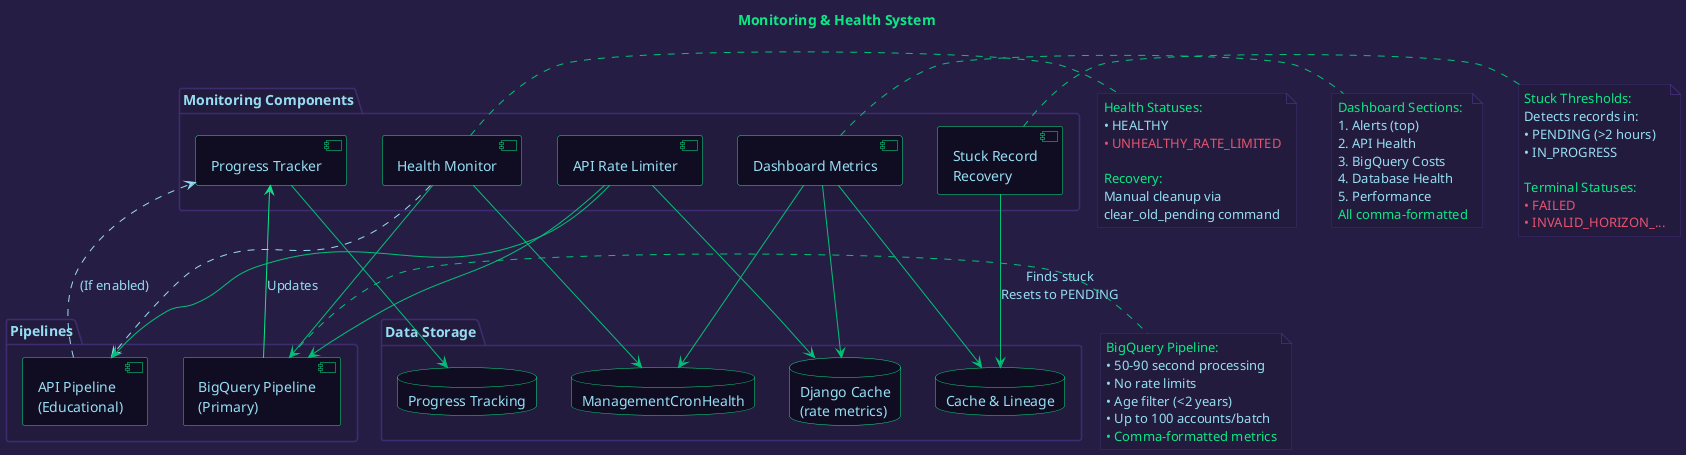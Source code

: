 @startuml 05_monitoring_system

skinparam backgroundColor #261D45
skinparam defaultFontColor #96DDF2

skinparam component {
  BackgroundColor #100D23
  BorderColor #0BE784
  FontColor #96DDF2
  ArrowColor #01C176
}

skinparam database {
  BackgroundColor #100D23
  BorderColor #0BE784
  FontColor #96DDF2
}

skinparam package {
  BackgroundColor #231B3D
  BorderColor #3f2c70
  FontColor #96DDF2
}

skinparam note {
  BackgroundColor #231B3D
  BorderColor #3f2c70
  FontColor #96DDF2
}

title <color:#0BE784>Monitoring & Health System

top to bottom direction

package "Pipelines" #231B3D {
  component "BigQuery Pipeline\n(Primary)" as BQPipeline
  component "API Pipeline\n(Educational)" as APIPipeline
}

package "Monitoring Components" #231B3D {
  component "Health Monitor" as HealthMonitor
  component "Progress Tracker" as ProgressTracker
  component "Stuck Record\nRecovery" as Recovery
  component "API Rate Limiter" as RateLimiter
  component "Dashboard Metrics" as Dashboard
}

package "Data Storage" #231B3D {
  database "ManagementCronHealth" as HealthDB
  database "Progress Tracking" as ProgressDB
  database "Cache & Lineage" as DataDB
  database "Django Cache\n(rate metrics)" as CacheDB
}

BQPipeline -[#0BE784]-> ProgressTracker : "Updates"
APIPipeline -[#96DDF2,dashed]-> ProgressTracker : "(If enabled)"

ProgressTracker -[#01C176]-> ProgressDB

HealthMonitor -[#01C176]-> HealthDB
HealthMonitor -[#01C176]-> BQPipeline
HealthMonitor -[#96DDF2,dashed]-> APIPipeline

Recovery -[#01C176]-> DataDB : "Finds stuck\nResets to PENDING"

RateLimiter -[#01C176]-> CacheDB
RateLimiter -[#01C176]-> APIPipeline
RateLimiter -[#01C176]-> BQPipeline

Dashboard -[#01C176]-> HealthDB
Dashboard -[#01C176]-> CacheDB
Dashboard -[#01C176]-> DataDB

note right of BQPipeline #231B3D
  <color:#0BE784>BigQuery Pipeline:
  <color:#96DDF2>• 50-90 second processing
  <color:#96DDF2>• No rate limits
  <color:#96DDF2>• Age filter (<2 years)
  <color:#96DDF2>• Up to 100 accounts/batch
  <color:#0BE784>• Comma-formatted metrics
end note

note right of HealthMonitor #231B3D
  <color:#0BE784>Health Statuses:
  <color:#96DDF2>• HEALTHY
  <color:#E5526F>• UNHEALTHY_RATE_LIMITED
  
  <color:#0BE784>Recovery:
  <color:#96DDF2>Manual cleanup via
  clear_old_pending command
end note

note right of Recovery #231B3D
  <color:#0BE784>Stuck Thresholds:
  <color:#96DDF2>Detects records in:
  • PENDING (>2 hours)
  • IN_PROGRESS
  
  <color:#0BE784>Terminal Statuses:
  <color:#E5526F>• FAILED
  <color:#E5526F>• INVALID_HORIZON_...
end note

note right of Dashboard #231B3D
  <color:#0BE784>Dashboard Sections:
  <color:#96DDF2>1. Alerts (top)
  <color:#96DDF2>2. API Health
  <color:#96DDF2>3. BigQuery Costs
  <color:#96DDF2>4. Database Health
  <color:#96DDF2>5. Performance
  <color:#0BE784>All comma-formatted
end note

@enduml
